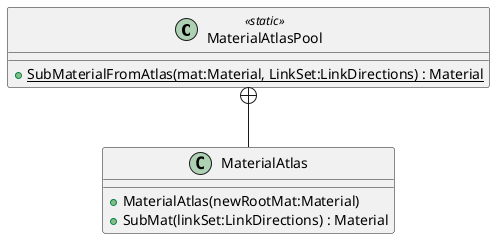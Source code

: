 @startuml
class MaterialAtlasPool <<static>> {
    + {static} SubMaterialFromAtlas(mat:Material, LinkSet:LinkDirections) : Material
}
class MaterialAtlas {
    + MaterialAtlas(newRootMat:Material)
    + SubMat(linkSet:LinkDirections) : Material
}
MaterialAtlasPool +-- MaterialAtlas
@enduml
